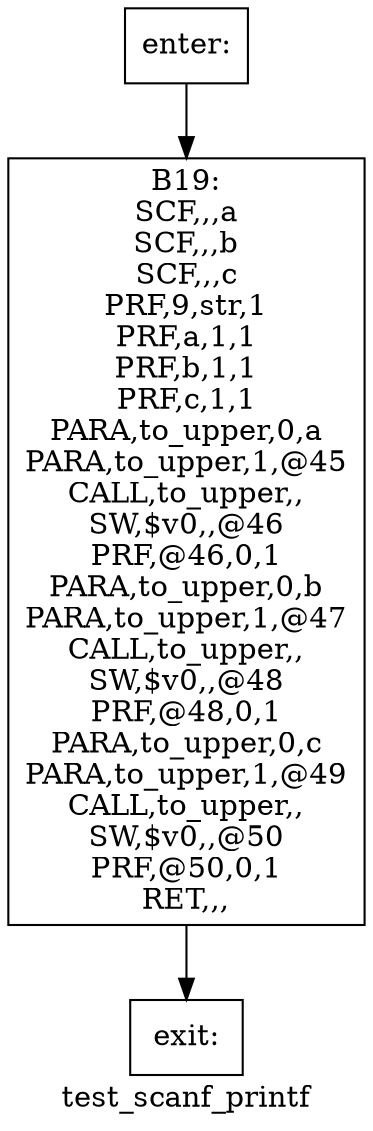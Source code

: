 digraph test_scanf_printf{
label =test_scanf_printf
B19[label="B19:\nSCF,,,a\nSCF,,,b\nSCF,,,c\nPRF,9,str,1\nPRF,a,1,1\nPRF,b,1,1\nPRF,c,1,1\nPARA,to_upper,0,a\nPARA,to_upper,1,@45\nCALL,to_upper,,\nSW,$v0,,@46\nPRF,@46,0,1\nPARA,to_upper,0,b\nPARA,to_upper,1,@47\nCALL,to_upper,,\nSW,$v0,,@48\nPRF,@48,0,1\nPARA,to_upper,0,c\nPARA,to_upper,1,@49\nCALL,to_upper,,\nSW,$v0,,@50\nPRF,@50,0,1\nRET,,,\n" shape=box]
enter[label="enter:\n" shape=box]
exit[label="exit:\n" shape=box]
B19->exit
enter->B19
}
